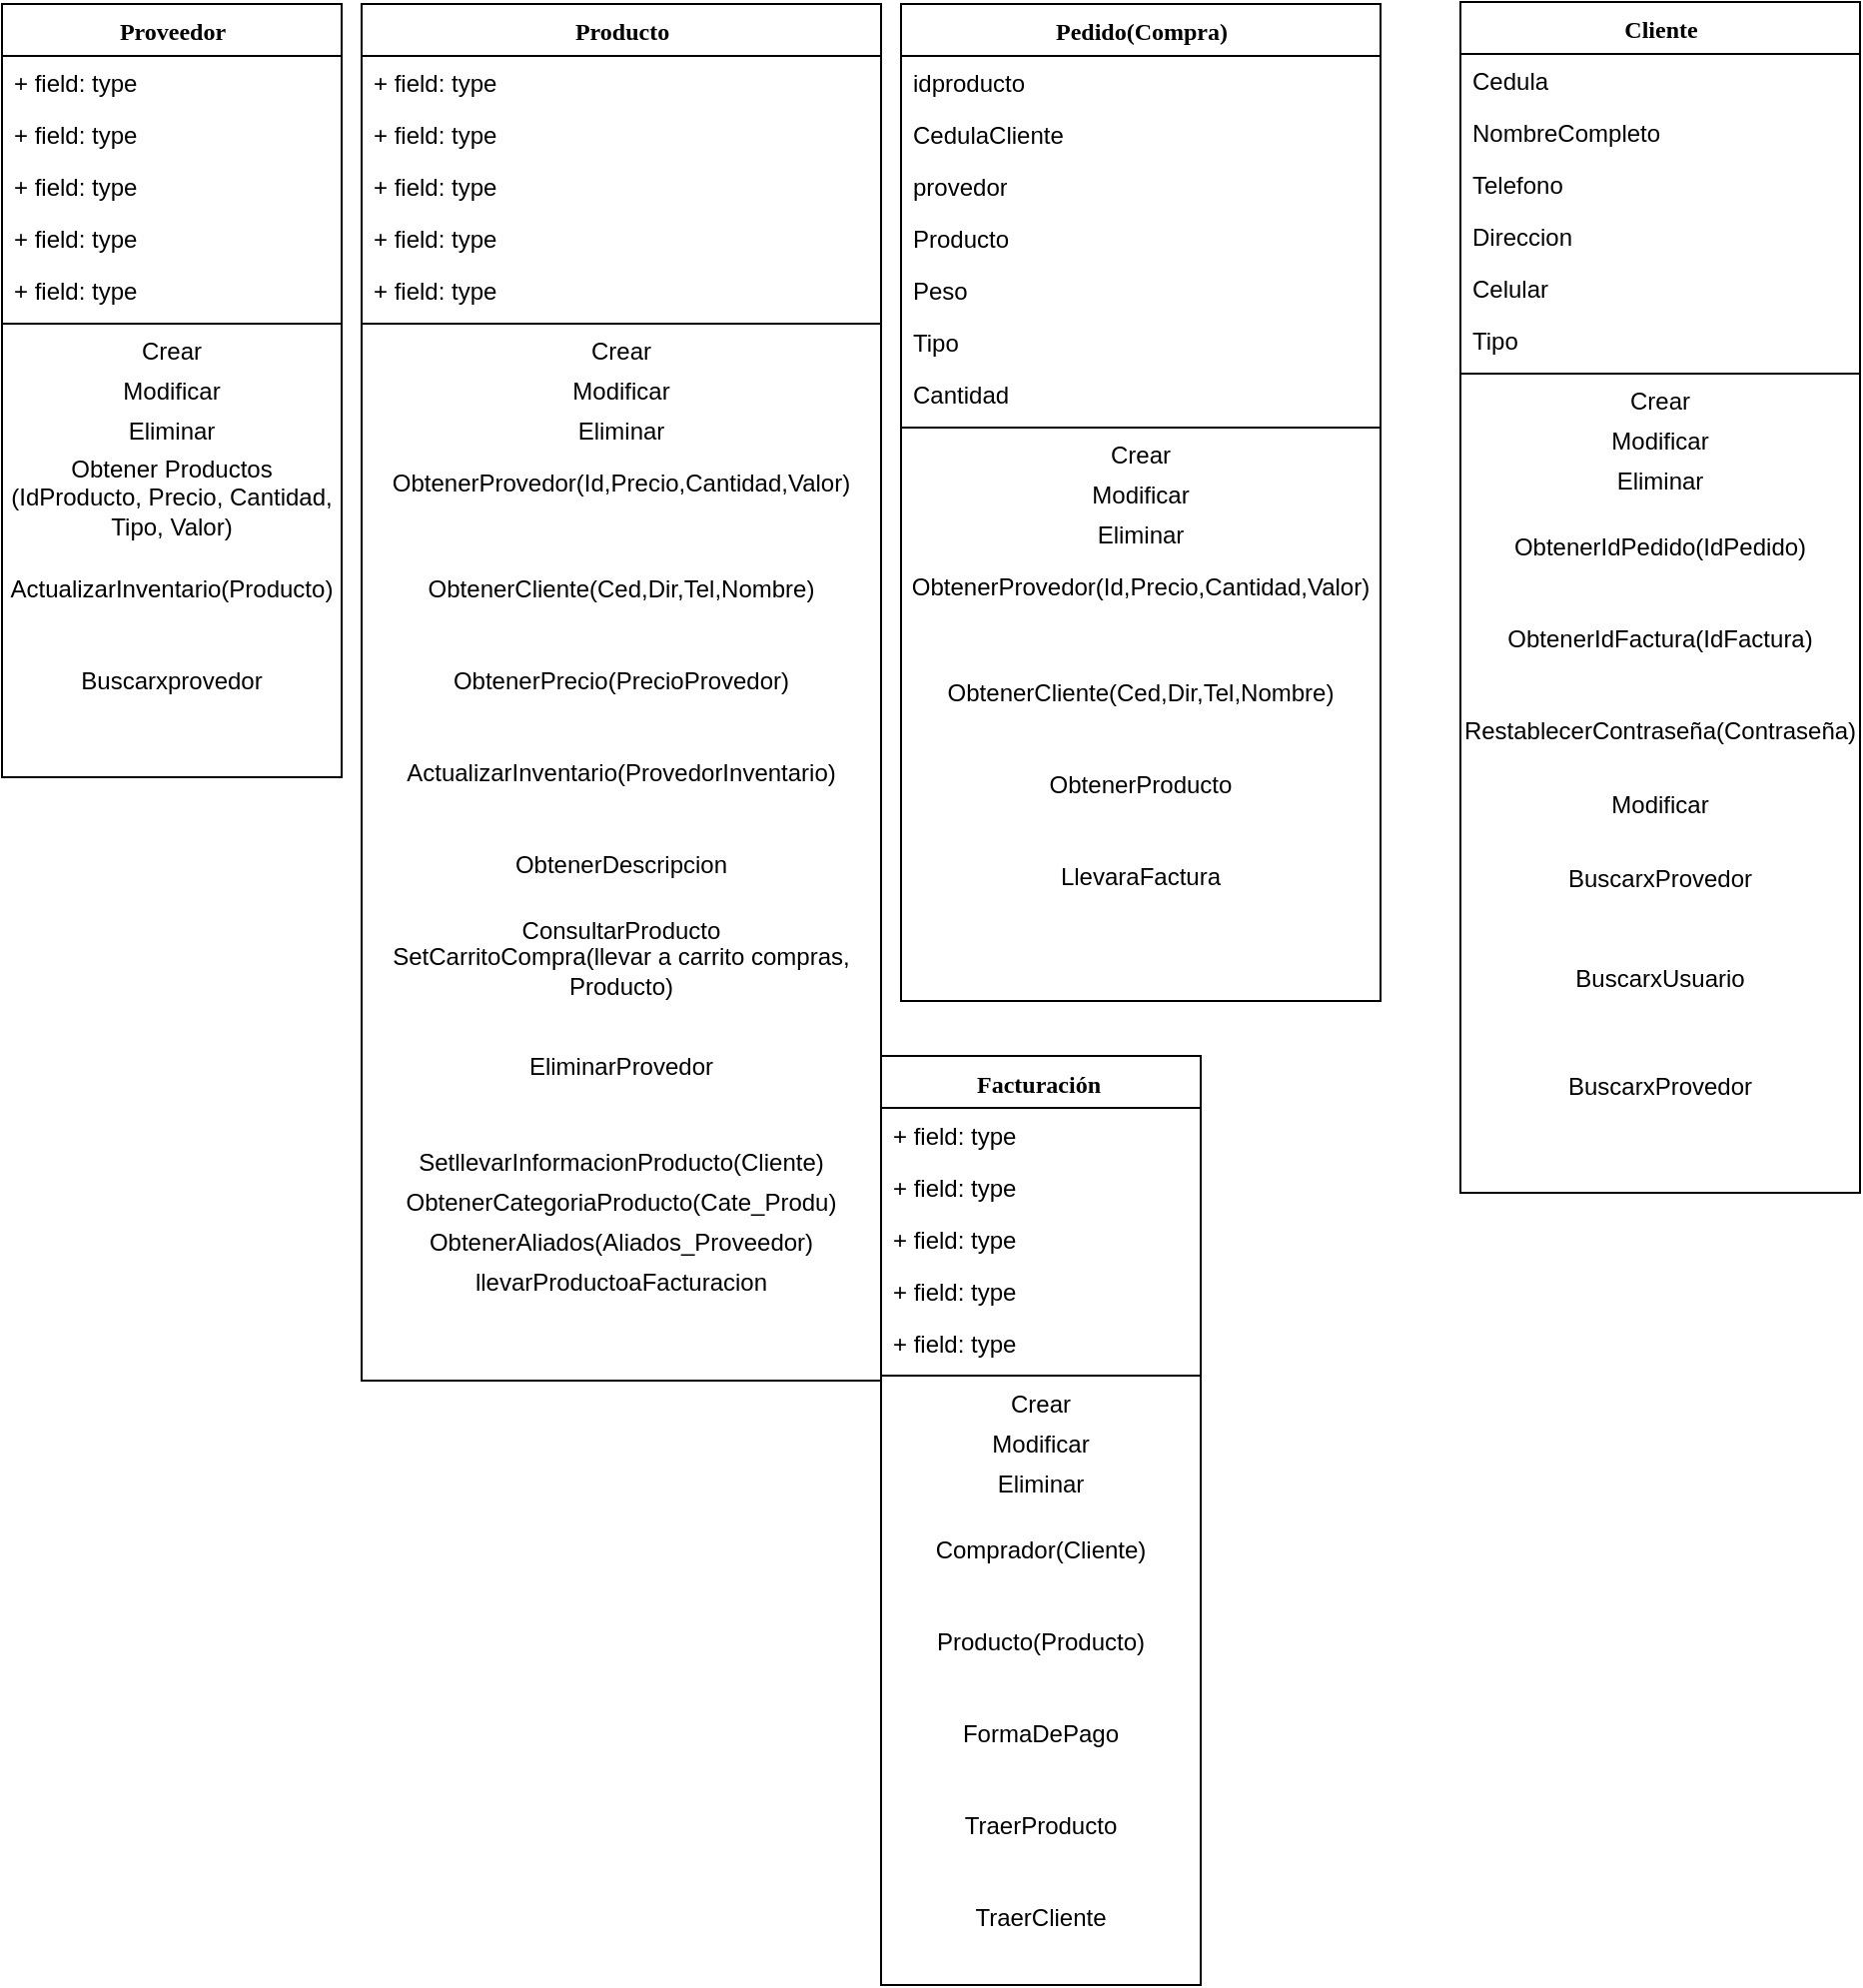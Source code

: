 <mxfile version="10.6.0" type="github"><diagram name="Page-1" id="9f46799a-70d6-7492-0946-bef42562c5a5"><mxGraphModel dx="1074" dy="616" grid="1" gridSize="10" guides="1" tooltips="1" connect="1" arrows="1" fold="1" page="1" pageScale="1" pageWidth="1100" pageHeight="850" background="#ffffff" math="0" shadow="0"><root><mxCell id="0"/><mxCell id="1" parent="0"/><mxCell id="78961159f06e98e8-30" value="Proveedor" style="swimlane;html=1;fontStyle=1;align=center;verticalAlign=top;childLayout=stackLayout;horizontal=1;startSize=26;horizontalStack=0;resizeParent=1;resizeLast=0;collapsible=1;marginBottom=0;swimlaneFillColor=#ffffff;rounded=0;shadow=0;comic=0;labelBackgroundColor=none;strokeColor=#000000;strokeWidth=1;fillColor=none;fontFamily=Verdana;fontSize=12;fontColor=#000000;" parent="1" vertex="1"><mxGeometry x="190" y="81" width="170" height="387" as="geometry"/></mxCell><mxCell id="78961159f06e98e8-31" value="+ field: type" style="text;html=1;strokeColor=none;fillColor=none;align=left;verticalAlign=top;spacingLeft=4;spacingRight=4;whiteSpace=wrap;overflow=hidden;rotatable=0;points=[[0,0.5],[1,0.5]];portConstraint=eastwest;" parent="78961159f06e98e8-30" vertex="1"><mxGeometry y="26" width="170" height="26" as="geometry"/></mxCell><mxCell id="78961159f06e98e8-32" value="+ field: type" style="text;html=1;strokeColor=none;fillColor=none;align=left;verticalAlign=top;spacingLeft=4;spacingRight=4;whiteSpace=wrap;overflow=hidden;rotatable=0;points=[[0,0.5],[1,0.5]];portConstraint=eastwest;" parent="78961159f06e98e8-30" vertex="1"><mxGeometry y="52" width="170" height="26" as="geometry"/></mxCell><mxCell id="78961159f06e98e8-33" value="+ field: type" style="text;html=1;strokeColor=none;fillColor=none;align=left;verticalAlign=top;spacingLeft=4;spacingRight=4;whiteSpace=wrap;overflow=hidden;rotatable=0;points=[[0,0.5],[1,0.5]];portConstraint=eastwest;" parent="78961159f06e98e8-30" vertex="1"><mxGeometry y="78" width="170" height="26" as="geometry"/></mxCell><mxCell id="78961159f06e98e8-34" value="+ field: type" style="text;html=1;strokeColor=none;fillColor=none;align=left;verticalAlign=top;spacingLeft=4;spacingRight=4;whiteSpace=wrap;overflow=hidden;rotatable=0;points=[[0,0.5],[1,0.5]];portConstraint=eastwest;" parent="78961159f06e98e8-30" vertex="1"><mxGeometry y="104" width="170" height="26" as="geometry"/></mxCell><mxCell id="78961159f06e98e8-36" value="+ field: type" style="text;html=1;strokeColor=none;fillColor=none;align=left;verticalAlign=top;spacingLeft=4;spacingRight=4;whiteSpace=wrap;overflow=hidden;rotatable=0;points=[[0,0.5],[1,0.5]];portConstraint=eastwest;" parent="78961159f06e98e8-30" vertex="1"><mxGeometry y="130" width="170" height="26" as="geometry"/></mxCell><mxCell id="78961159f06e98e8-38" value="" style="line;html=1;strokeWidth=1;fillColor=none;align=left;verticalAlign=middle;spacingTop=-1;spacingLeft=3;spacingRight=3;rotatable=0;labelPosition=right;points=[];portConstraint=eastwest;" parent="78961159f06e98e8-30" vertex="1"><mxGeometry y="156" width="170" height="8" as="geometry"/></mxCell><mxCell id="1F3ZZn_DFrRLebrLhPAO-1" value="Crear" style="text;html=1;strokeColor=none;fillColor=none;align=center;verticalAlign=middle;whiteSpace=wrap;rounded=0;" parent="78961159f06e98e8-30" vertex="1"><mxGeometry y="164" width="170" height="20" as="geometry"/></mxCell><mxCell id="1F3ZZn_DFrRLebrLhPAO-2" value="Modificar" style="text;html=1;strokeColor=none;fillColor=none;align=center;verticalAlign=middle;whiteSpace=wrap;rounded=0;" parent="78961159f06e98e8-30" vertex="1"><mxGeometry y="184" width="170" height="20" as="geometry"/></mxCell><mxCell id="1F3ZZn_DFrRLebrLhPAO-10" value="Eliminar" style="text;html=1;strokeColor=none;fillColor=none;align=center;verticalAlign=middle;whiteSpace=wrap;rounded=0;" parent="78961159f06e98e8-30" vertex="1"><mxGeometry y="204" width="170" height="20" as="geometry"/></mxCell><mxCell id="1F3ZZn_DFrRLebrLhPAO-4" value="Obtener Productos (IdProducto, Precio, Cantidad, Tipo, Valor)" style="text;html=1;strokeColor=none;fillColor=none;align=center;verticalAlign=middle;whiteSpace=wrap;rounded=0;" parent="78961159f06e98e8-30" vertex="1"><mxGeometry y="224" width="170" height="46" as="geometry"/></mxCell><mxCell id="pWadRWAF-90wM3f6mrkz-18" value="ActualizarInventario(Producto)" style="text;html=1;strokeColor=none;fillColor=none;align=center;verticalAlign=middle;whiteSpace=wrap;rounded=0;" parent="78961159f06e98e8-30" vertex="1"><mxGeometry y="270" width="170" height="46" as="geometry"/></mxCell><mxCell id="1F3ZZn_DFrRLebrLhPAO-13" value="Pedido(Compra)" style="swimlane;html=1;fontStyle=1;align=center;verticalAlign=top;childLayout=stackLayout;horizontal=1;startSize=26;horizontalStack=0;resizeParent=1;resizeLast=0;collapsible=1;marginBottom=0;swimlaneFillColor=#ffffff;rounded=0;shadow=0;comic=0;labelBackgroundColor=none;strokeColor=#000000;strokeWidth=1;fillColor=none;fontFamily=Verdana;fontSize=12;fontColor=#000000;" parent="1" vertex="1"><mxGeometry x="640" y="81" width="240" height="499" as="geometry"/></mxCell><mxCell id="1F3ZZn_DFrRLebrLhPAO-14" value="idproducto" style="text;html=1;strokeColor=none;fillColor=none;align=left;verticalAlign=top;spacingLeft=4;spacingRight=4;whiteSpace=wrap;overflow=hidden;rotatable=0;points=[[0,0.5],[1,0.5]];portConstraint=eastwest;" parent="1F3ZZn_DFrRLebrLhPAO-13" vertex="1"><mxGeometry y="26" width="240" height="26" as="geometry"/></mxCell><mxCell id="1F3ZZn_DFrRLebrLhPAO-15" value="CedulaCliente" style="text;html=1;strokeColor=none;fillColor=none;align=left;verticalAlign=top;spacingLeft=4;spacingRight=4;whiteSpace=wrap;overflow=hidden;rotatable=0;points=[[0,0.5],[1,0.5]];portConstraint=eastwest;" parent="1F3ZZn_DFrRLebrLhPAO-13" vertex="1"><mxGeometry y="52" width="240" height="26" as="geometry"/></mxCell><mxCell id="1F3ZZn_DFrRLebrLhPAO-16" value="provedor" style="text;html=1;strokeColor=none;fillColor=none;align=left;verticalAlign=top;spacingLeft=4;spacingRight=4;whiteSpace=wrap;overflow=hidden;rotatable=0;points=[[0,0.5],[1,0.5]];portConstraint=eastwest;" parent="1F3ZZn_DFrRLebrLhPAO-13" vertex="1"><mxGeometry y="78" width="240" height="26" as="geometry"/></mxCell><mxCell id="1F3ZZn_DFrRLebrLhPAO-17" value="Producto" style="text;html=1;strokeColor=none;fillColor=none;align=left;verticalAlign=top;spacingLeft=4;spacingRight=4;whiteSpace=wrap;overflow=hidden;rotatable=0;points=[[0,0.5],[1,0.5]];portConstraint=eastwest;" parent="1F3ZZn_DFrRLebrLhPAO-13" vertex="1"><mxGeometry y="104" width="240" height="26" as="geometry"/></mxCell><mxCell id="rBBtyC2O3I0oxIt0Tceh-10" value="Peso" style="text;strokeColor=none;fillColor=none;align=left;verticalAlign=top;spacingLeft=4;spacingRight=4;overflow=hidden;rotatable=0;points=[[0,0.5],[1,0.5]];portConstraint=eastwest;" vertex="1" parent="1F3ZZn_DFrRLebrLhPAO-13"><mxGeometry y="130" width="240" height="26" as="geometry"/></mxCell><mxCell id="rBBtyC2O3I0oxIt0Tceh-11" value="Tipo" style="text;strokeColor=none;fillColor=none;align=left;verticalAlign=top;spacingLeft=4;spacingRight=4;overflow=hidden;rotatable=0;points=[[0,0.5],[1,0.5]];portConstraint=eastwest;" vertex="1" parent="1F3ZZn_DFrRLebrLhPAO-13"><mxGeometry y="156" width="240" height="26" as="geometry"/></mxCell><mxCell id="1F3ZZn_DFrRLebrLhPAO-18" value="Cantidad" style="text;html=1;strokeColor=none;fillColor=none;align=left;verticalAlign=top;spacingLeft=4;spacingRight=4;whiteSpace=wrap;overflow=hidden;rotatable=0;points=[[0,0.5],[1,0.5]];portConstraint=eastwest;" parent="1F3ZZn_DFrRLebrLhPAO-13" vertex="1"><mxGeometry y="182" width="240" height="26" as="geometry"/></mxCell><mxCell id="1F3ZZn_DFrRLebrLhPAO-19" value="" style="line;html=1;strokeWidth=1;fillColor=none;align=left;verticalAlign=middle;spacingTop=-1;spacingLeft=3;spacingRight=3;rotatable=0;labelPosition=right;points=[];portConstraint=eastwest;" parent="1F3ZZn_DFrRLebrLhPAO-13" vertex="1"><mxGeometry y="208" width="240" height="8" as="geometry"/></mxCell><mxCell id="1F3ZZn_DFrRLebrLhPAO-20" value="Crear" style="text;html=1;strokeColor=none;fillColor=none;align=center;verticalAlign=middle;whiteSpace=wrap;rounded=0;" parent="1F3ZZn_DFrRLebrLhPAO-13" vertex="1"><mxGeometry y="216" width="240" height="20" as="geometry"/></mxCell><mxCell id="1F3ZZn_DFrRLebrLhPAO-21" value="Modificar" style="text;html=1;strokeColor=none;fillColor=none;align=center;verticalAlign=middle;whiteSpace=wrap;rounded=0;" parent="1F3ZZn_DFrRLebrLhPAO-13" vertex="1"><mxGeometry y="236" width="240" height="20" as="geometry"/></mxCell><mxCell id="1F3ZZn_DFrRLebrLhPAO-22" value="Eliminar" style="text;html=1;strokeColor=none;fillColor=none;align=center;verticalAlign=middle;whiteSpace=wrap;rounded=0;" parent="1F3ZZn_DFrRLebrLhPAO-13" vertex="1"><mxGeometry y="256" width="240" height="20" as="geometry"/></mxCell><mxCell id="1F3ZZn_DFrRLebrLhPAO-23" value="ObtenerProvedor(Id,Precio,Cantidad,Valor)&lt;br&gt;&lt;br&gt;" style="text;html=1;strokeColor=none;fillColor=none;align=center;verticalAlign=middle;whiteSpace=wrap;rounded=0;" parent="1F3ZZn_DFrRLebrLhPAO-13" vertex="1"><mxGeometry y="276" width="240" height="46" as="geometry"/></mxCell><mxCell id="1F3ZZn_DFrRLebrLhPAO-25" value="ObtenerCliente(Ced,Dir,Tel,Nombre)&lt;br&gt;" style="text;html=1;strokeColor=none;fillColor=none;align=center;verticalAlign=middle;whiteSpace=wrap;rounded=0;" parent="1F3ZZn_DFrRLebrLhPAO-13" vertex="1"><mxGeometry y="322" width="240" height="46" as="geometry"/></mxCell><mxCell id="1F3ZZn_DFrRLebrLhPAO-39" value="ObtenerProducto&lt;br&gt;" style="text;html=1;strokeColor=none;fillColor=none;align=center;verticalAlign=middle;whiteSpace=wrap;rounded=0;" parent="1F3ZZn_DFrRLebrLhPAO-13" vertex="1"><mxGeometry y="368" width="240" height="46" as="geometry"/></mxCell><mxCell id="pWadRWAF-90wM3f6mrkz-14" value="LlevaraFactura&lt;br&gt;" style="text;html=1;strokeColor=none;fillColor=none;align=center;verticalAlign=middle;whiteSpace=wrap;rounded=0;" parent="1F3ZZn_DFrRLebrLhPAO-13" vertex="1"><mxGeometry y="414" width="240" height="46" as="geometry"/></mxCell><mxCell id="1F3ZZn_DFrRLebrLhPAO-27" value="Producto" style="swimlane;html=1;fontStyle=1;align=center;verticalAlign=top;childLayout=stackLayout;horizontal=1;startSize=26;horizontalStack=0;resizeParent=1;resizeLast=0;collapsible=1;marginBottom=0;swimlaneFillColor=#ffffff;rounded=0;shadow=0;comic=0;labelBackgroundColor=none;strokeColor=#000000;strokeWidth=1;fillColor=none;fontFamily=Verdana;fontSize=12;fontColor=#000000;" parent="1" vertex="1"><mxGeometry x="370" y="81" width="260" height="689" as="geometry"/></mxCell><mxCell id="1F3ZZn_DFrRLebrLhPAO-28" value="+ field: type" style="text;html=1;strokeColor=none;fillColor=none;align=left;verticalAlign=top;spacingLeft=4;spacingRight=4;whiteSpace=wrap;overflow=hidden;rotatable=0;points=[[0,0.5],[1,0.5]];portConstraint=eastwest;" parent="1F3ZZn_DFrRLebrLhPAO-27" vertex="1"><mxGeometry y="26" width="260" height="26" as="geometry"/></mxCell><mxCell id="1F3ZZn_DFrRLebrLhPAO-29" value="+ field: type" style="text;html=1;strokeColor=none;fillColor=none;align=left;verticalAlign=top;spacingLeft=4;spacingRight=4;whiteSpace=wrap;overflow=hidden;rotatable=0;points=[[0,0.5],[1,0.5]];portConstraint=eastwest;" parent="1F3ZZn_DFrRLebrLhPAO-27" vertex="1"><mxGeometry y="52" width="260" height="26" as="geometry"/></mxCell><mxCell id="1F3ZZn_DFrRLebrLhPAO-30" value="+ field: type" style="text;html=1;strokeColor=none;fillColor=none;align=left;verticalAlign=top;spacingLeft=4;spacingRight=4;whiteSpace=wrap;overflow=hidden;rotatable=0;points=[[0,0.5],[1,0.5]];portConstraint=eastwest;" parent="1F3ZZn_DFrRLebrLhPAO-27" vertex="1"><mxGeometry y="78" width="260" height="26" as="geometry"/></mxCell><mxCell id="1F3ZZn_DFrRLebrLhPAO-31" value="+ field: type" style="text;html=1;strokeColor=none;fillColor=none;align=left;verticalAlign=top;spacingLeft=4;spacingRight=4;whiteSpace=wrap;overflow=hidden;rotatable=0;points=[[0,0.5],[1,0.5]];portConstraint=eastwest;" parent="1F3ZZn_DFrRLebrLhPAO-27" vertex="1"><mxGeometry y="104" width="260" height="26" as="geometry"/></mxCell><mxCell id="1F3ZZn_DFrRLebrLhPAO-32" value="+ field: type" style="text;html=1;strokeColor=none;fillColor=none;align=left;verticalAlign=top;spacingLeft=4;spacingRight=4;whiteSpace=wrap;overflow=hidden;rotatable=0;points=[[0,0.5],[1,0.5]];portConstraint=eastwest;" parent="1F3ZZn_DFrRLebrLhPAO-27" vertex="1"><mxGeometry y="130" width="260" height="26" as="geometry"/></mxCell><mxCell id="1F3ZZn_DFrRLebrLhPAO-33" value="" style="line;html=1;strokeWidth=1;fillColor=none;align=left;verticalAlign=middle;spacingTop=-1;spacingLeft=3;spacingRight=3;rotatable=0;labelPosition=right;points=[];portConstraint=eastwest;" parent="1F3ZZn_DFrRLebrLhPAO-27" vertex="1"><mxGeometry y="156" width="260" height="8" as="geometry"/></mxCell><mxCell id="1F3ZZn_DFrRLebrLhPAO-34" value="Crear" style="text;html=1;strokeColor=none;fillColor=none;align=center;verticalAlign=middle;whiteSpace=wrap;rounded=0;" parent="1F3ZZn_DFrRLebrLhPAO-27" vertex="1"><mxGeometry y="164" width="260" height="20" as="geometry"/></mxCell><mxCell id="1F3ZZn_DFrRLebrLhPAO-35" value="Modificar" style="text;html=1;strokeColor=none;fillColor=none;align=center;verticalAlign=middle;whiteSpace=wrap;rounded=0;" parent="1F3ZZn_DFrRLebrLhPAO-27" vertex="1"><mxGeometry y="184" width="260" height="20" as="geometry"/></mxCell><mxCell id="1F3ZZn_DFrRLebrLhPAO-36" value="Eliminar" style="text;html=1;strokeColor=none;fillColor=none;align=center;verticalAlign=middle;whiteSpace=wrap;rounded=0;" parent="1F3ZZn_DFrRLebrLhPAO-27" vertex="1"><mxGeometry y="204" width="260" height="20" as="geometry"/></mxCell><mxCell id="1F3ZZn_DFrRLebrLhPAO-37" value="ObtenerProvedor(Id,Precio,Cantidad,Valor)&lt;br&gt;&lt;br&gt;" style="text;html=1;strokeColor=none;fillColor=none;align=center;verticalAlign=middle;whiteSpace=wrap;rounded=0;" parent="1F3ZZn_DFrRLebrLhPAO-27" vertex="1"><mxGeometry y="224" width="260" height="46" as="geometry"/></mxCell><mxCell id="1F3ZZn_DFrRLebrLhPAO-38" value="ObtenerCliente(Ced,Dir,Tel,Nombre)&lt;br&gt;" style="text;html=1;strokeColor=none;fillColor=none;align=center;verticalAlign=middle;whiteSpace=wrap;rounded=0;" parent="1F3ZZn_DFrRLebrLhPAO-27" vertex="1"><mxGeometry y="270" width="260" height="46" as="geometry"/></mxCell><mxCell id="1F3ZZn_DFrRLebrLhPAO-40" value="ObtenerPrecio(PrecioProvedor)&lt;br&gt;" style="text;html=1;strokeColor=none;fillColor=none;align=center;verticalAlign=middle;whiteSpace=wrap;rounded=0;" parent="1F3ZZn_DFrRLebrLhPAO-27" vertex="1"><mxGeometry y="316" width="260" height="46" as="geometry"/></mxCell><mxCell id="1F3ZZn_DFrRLebrLhPAO-41" value="ActualizarInventario(ProvedorInventario)&lt;br&gt;" style="text;html=1;strokeColor=none;fillColor=none;align=center;verticalAlign=middle;whiteSpace=wrap;rounded=0;" parent="1F3ZZn_DFrRLebrLhPAO-27" vertex="1"><mxGeometry y="362" width="260" height="46" as="geometry"/></mxCell><mxCell id="1F3ZZn_DFrRLebrLhPAO-42" value="ObtenerDescripcion" style="text;html=1;strokeColor=none;fillColor=none;align=center;verticalAlign=middle;whiteSpace=wrap;rounded=0;" parent="1F3ZZn_DFrRLebrLhPAO-27" vertex="1"><mxGeometry y="408" width="260" height="46" as="geometry"/></mxCell><mxCell id="1F3ZZn_DFrRLebrLhPAO-43" value="ConsultarProducto" style="text;html=1;strokeColor=none;fillColor=none;align=center;verticalAlign=middle;whiteSpace=wrap;rounded=0;" parent="1F3ZZn_DFrRLebrLhPAO-27" vertex="1"><mxGeometry y="454" width="260" height="20" as="geometry"/></mxCell><mxCell id="1F3ZZn_DFrRLebrLhPAO-45" value="SetCarritoCompra(llevar a carrito compras, Producto)" style="text;html=1;strokeColor=none;fillColor=none;align=center;verticalAlign=middle;whiteSpace=wrap;rounded=0;" parent="1F3ZZn_DFrRLebrLhPAO-27" vertex="1"><mxGeometry y="474" width="260" height="20" as="geometry"/></mxCell><mxCell id="1F3ZZn_DFrRLebrLhPAO-47" value="EliminarProvedor" style="text;html=1;strokeColor=none;fillColor=none;align=center;verticalAlign=middle;whiteSpace=wrap;rounded=0;" parent="1F3ZZn_DFrRLebrLhPAO-27" vertex="1"><mxGeometry y="494" width="260" height="76" as="geometry"/></mxCell><mxCell id="1F3ZZn_DFrRLebrLhPAO-44" value="SetllevarInformacionProducto(Cliente)" style="text;html=1;strokeColor=none;fillColor=none;align=center;verticalAlign=middle;whiteSpace=wrap;rounded=0;" parent="1F3ZZn_DFrRLebrLhPAO-27" vertex="1"><mxGeometry y="570" width="260" height="20" as="geometry"/></mxCell><mxCell id="1F3ZZn_DFrRLebrLhPAO-48" value="ObtenerCategoriaProducto(Cate_Produ)" style="text;html=1;strokeColor=none;fillColor=none;align=center;verticalAlign=middle;whiteSpace=wrap;rounded=0;" parent="1F3ZZn_DFrRLebrLhPAO-27" vertex="1"><mxGeometry y="590" width="260" height="20" as="geometry"/></mxCell><mxCell id="1F3ZZn_DFrRLebrLhPAO-49" value="ObtenerAliados(Aliados_Proveedor)" style="text;html=1;strokeColor=none;fillColor=none;align=center;verticalAlign=middle;whiteSpace=wrap;rounded=0;" parent="1F3ZZn_DFrRLebrLhPAO-27" vertex="1"><mxGeometry y="610" width="260" height="20" as="geometry"/></mxCell><mxCell id="1F3ZZn_DFrRLebrLhPAO-66" value="llevarProductoaFacturacion" style="text;html=1;strokeColor=none;fillColor=none;align=center;verticalAlign=middle;whiteSpace=wrap;rounded=0;" parent="1F3ZZn_DFrRLebrLhPAO-27" vertex="1"><mxGeometry y="630" width="260" height="20" as="geometry"/></mxCell><mxCell id="1F3ZZn_DFrRLebrLhPAO-50" value="Facturación&amp;nbsp;" style="swimlane;html=1;fontStyle=1;align=center;verticalAlign=top;childLayout=stackLayout;horizontal=1;startSize=26;horizontalStack=0;resizeParent=1;resizeLast=0;collapsible=1;marginBottom=0;swimlaneFillColor=#ffffff;rounded=0;shadow=0;comic=0;labelBackgroundColor=none;strokeColor=#000000;strokeWidth=1;fillColor=none;fontFamily=Verdana;fontSize=12;fontColor=#000000;" parent="1" vertex="1"><mxGeometry x="630" y="607.5" width="160" height="465" as="geometry"/></mxCell><mxCell id="1F3ZZn_DFrRLebrLhPAO-51" value="+ field: type" style="text;html=1;strokeColor=none;fillColor=none;align=left;verticalAlign=top;spacingLeft=4;spacingRight=4;whiteSpace=wrap;overflow=hidden;rotatable=0;points=[[0,0.5],[1,0.5]];portConstraint=eastwest;" parent="1F3ZZn_DFrRLebrLhPAO-50" vertex="1"><mxGeometry y="26" width="160" height="26" as="geometry"/></mxCell><mxCell id="1F3ZZn_DFrRLebrLhPAO-52" value="+ field: type" style="text;html=1;strokeColor=none;fillColor=none;align=left;verticalAlign=top;spacingLeft=4;spacingRight=4;whiteSpace=wrap;overflow=hidden;rotatable=0;points=[[0,0.5],[1,0.5]];portConstraint=eastwest;" parent="1F3ZZn_DFrRLebrLhPAO-50" vertex="1"><mxGeometry y="52" width="160" height="26" as="geometry"/></mxCell><mxCell id="1F3ZZn_DFrRLebrLhPAO-53" value="+ field: type" style="text;html=1;strokeColor=none;fillColor=none;align=left;verticalAlign=top;spacingLeft=4;spacingRight=4;whiteSpace=wrap;overflow=hidden;rotatable=0;points=[[0,0.5],[1,0.5]];portConstraint=eastwest;" parent="1F3ZZn_DFrRLebrLhPAO-50" vertex="1"><mxGeometry y="78" width="160" height="26" as="geometry"/></mxCell><mxCell id="1F3ZZn_DFrRLebrLhPAO-54" value="+ field: type" style="text;html=1;strokeColor=none;fillColor=none;align=left;verticalAlign=top;spacingLeft=4;spacingRight=4;whiteSpace=wrap;overflow=hidden;rotatable=0;points=[[0,0.5],[1,0.5]];portConstraint=eastwest;" parent="1F3ZZn_DFrRLebrLhPAO-50" vertex="1"><mxGeometry y="104" width="160" height="26" as="geometry"/></mxCell><mxCell id="1F3ZZn_DFrRLebrLhPAO-55" value="+ field: type" style="text;html=1;strokeColor=none;fillColor=none;align=left;verticalAlign=top;spacingLeft=4;spacingRight=4;whiteSpace=wrap;overflow=hidden;rotatable=0;points=[[0,0.5],[1,0.5]];portConstraint=eastwest;" parent="1F3ZZn_DFrRLebrLhPAO-50" vertex="1"><mxGeometry y="130" width="160" height="26" as="geometry"/></mxCell><mxCell id="1F3ZZn_DFrRLebrLhPAO-56" value="" style="line;html=1;strokeWidth=1;fillColor=none;align=left;verticalAlign=middle;spacingTop=-1;spacingLeft=3;spacingRight=3;rotatable=0;labelPosition=right;points=[];portConstraint=eastwest;" parent="1F3ZZn_DFrRLebrLhPAO-50" vertex="1"><mxGeometry y="156" width="160" height="8" as="geometry"/></mxCell><mxCell id="1F3ZZn_DFrRLebrLhPAO-57" value="Crear" style="text;html=1;strokeColor=none;fillColor=none;align=center;verticalAlign=middle;whiteSpace=wrap;rounded=0;" parent="1F3ZZn_DFrRLebrLhPAO-50" vertex="1"><mxGeometry y="164" width="160" height="20" as="geometry"/></mxCell><mxCell id="1F3ZZn_DFrRLebrLhPAO-58" value="Modificar" style="text;html=1;strokeColor=none;fillColor=none;align=center;verticalAlign=middle;whiteSpace=wrap;rounded=0;" parent="1F3ZZn_DFrRLebrLhPAO-50" vertex="1"><mxGeometry y="184" width="160" height="20" as="geometry"/></mxCell><mxCell id="1F3ZZn_DFrRLebrLhPAO-59" value="Eliminar" style="text;html=1;strokeColor=none;fillColor=none;align=center;verticalAlign=middle;whiteSpace=wrap;rounded=0;" parent="1F3ZZn_DFrRLebrLhPAO-50" vertex="1"><mxGeometry y="204" width="160" height="20" as="geometry"/></mxCell><mxCell id="1F3ZZn_DFrRLebrLhPAO-60" value="Comprador(Cliente)" style="text;html=1;strokeColor=none;fillColor=none;align=center;verticalAlign=middle;whiteSpace=wrap;rounded=0;" parent="1F3ZZn_DFrRLebrLhPAO-50" vertex="1"><mxGeometry y="224" width="160" height="46" as="geometry"/></mxCell><mxCell id="1F3ZZn_DFrRLebrLhPAO-61" value="Producto(Producto)" style="text;html=1;strokeColor=none;fillColor=none;align=center;verticalAlign=middle;whiteSpace=wrap;rounded=0;" parent="1F3ZZn_DFrRLebrLhPAO-50" vertex="1"><mxGeometry y="270" width="160" height="46" as="geometry"/></mxCell><mxCell id="1F3ZZn_DFrRLebrLhPAO-63" value="FormaDePago" style="text;html=1;strokeColor=none;fillColor=none;align=center;verticalAlign=middle;whiteSpace=wrap;rounded=0;" parent="1F3ZZn_DFrRLebrLhPAO-50" vertex="1"><mxGeometry y="316" width="160" height="46" as="geometry"/></mxCell><mxCell id="1F3ZZn_DFrRLebrLhPAO-64" value="TraerProducto" style="text;html=1;strokeColor=none;fillColor=none;align=center;verticalAlign=middle;whiteSpace=wrap;rounded=0;" parent="1F3ZZn_DFrRLebrLhPAO-50" vertex="1"><mxGeometry y="362" width="160" height="46" as="geometry"/></mxCell><mxCell id="1F3ZZn_DFrRLebrLhPAO-65" value="TraerCliente" style="text;html=1;strokeColor=none;fillColor=none;align=center;verticalAlign=middle;whiteSpace=wrap;rounded=0;" parent="1F3ZZn_DFrRLebrLhPAO-50" vertex="1"><mxGeometry y="408" width="160" height="46" as="geometry"/></mxCell><mxCell id="pWadRWAF-90wM3f6mrkz-1" value="Cliente" style="swimlane;html=1;fontStyle=1;align=center;verticalAlign=top;childLayout=stackLayout;horizontal=1;startSize=26;horizontalStack=0;resizeParent=1;resizeLast=0;collapsible=1;marginBottom=0;swimlaneFillColor=#ffffff;rounded=0;shadow=0;comic=0;labelBackgroundColor=none;strokeColor=#000000;strokeWidth=1;fillColor=none;fontFamily=Verdana;fontSize=12;fontColor=#000000;" parent="1" vertex="1"><mxGeometry x="920" y="80" width="200" height="596" as="geometry"/></mxCell><mxCell id="pWadRWAF-90wM3f6mrkz-3" value="Cedula" style="text;html=1;strokeColor=none;fillColor=none;align=left;verticalAlign=top;spacingLeft=4;spacingRight=4;whiteSpace=wrap;overflow=hidden;rotatable=0;points=[[0,0.5],[1,0.5]];portConstraint=eastwest;" parent="pWadRWAF-90wM3f6mrkz-1" vertex="1"><mxGeometry y="26" width="200" height="26" as="geometry"/></mxCell><mxCell id="pWadRWAF-90wM3f6mrkz-4" value="NombreCompleto" style="text;html=1;strokeColor=none;fillColor=none;align=left;verticalAlign=top;spacingLeft=4;spacingRight=4;whiteSpace=wrap;overflow=hidden;rotatable=0;points=[[0,0.5],[1,0.5]];portConstraint=eastwest;" parent="pWadRWAF-90wM3f6mrkz-1" vertex="1"><mxGeometry y="52" width="200" height="26" as="geometry"/></mxCell><mxCell id="pWadRWAF-90wM3f6mrkz-5" value="Telefono" style="text;html=1;strokeColor=none;fillColor=none;align=left;verticalAlign=top;spacingLeft=4;spacingRight=4;whiteSpace=wrap;overflow=hidden;rotatable=0;points=[[0,0.5],[1,0.5]];portConstraint=eastwest;" parent="pWadRWAF-90wM3f6mrkz-1" vertex="1"><mxGeometry y="78" width="200" height="26" as="geometry"/></mxCell><mxCell id="pWadRWAF-90wM3f6mrkz-6" value="Direccion" style="text;html=1;strokeColor=none;fillColor=none;align=left;verticalAlign=top;spacingLeft=4;spacingRight=4;whiteSpace=wrap;overflow=hidden;rotatable=0;points=[[0,0.5],[1,0.5]];portConstraint=eastwest;" parent="pWadRWAF-90wM3f6mrkz-1" vertex="1"><mxGeometry y="104" width="200" height="26" as="geometry"/></mxCell><mxCell id="rBBtyC2O3I0oxIt0Tceh-2" value="Celular" style="text;html=1;strokeColor=none;fillColor=none;align=left;verticalAlign=top;spacingLeft=4;spacingRight=4;whiteSpace=wrap;overflow=hidden;rotatable=0;points=[[0,0.5],[1,0.5]];portConstraint=eastwest;" vertex="1" parent="pWadRWAF-90wM3f6mrkz-1"><mxGeometry y="130" width="200" height="26" as="geometry"/></mxCell><mxCell id="rBBtyC2O3I0oxIt0Tceh-3" value="Tipo" style="text;html=1;strokeColor=none;fillColor=none;align=left;verticalAlign=top;spacingLeft=4;spacingRight=4;whiteSpace=wrap;overflow=hidden;rotatable=0;points=[[0,0.5],[1,0.5]];portConstraint=eastwest;" vertex="1" parent="pWadRWAF-90wM3f6mrkz-1"><mxGeometry y="156" width="200" height="26" as="geometry"/></mxCell><mxCell id="pWadRWAF-90wM3f6mrkz-7" value="" style="line;html=1;strokeWidth=1;fillColor=none;align=left;verticalAlign=middle;spacingTop=-1;spacingLeft=3;spacingRight=3;rotatable=0;labelPosition=right;points=[];portConstraint=eastwest;" parent="pWadRWAF-90wM3f6mrkz-1" vertex="1"><mxGeometry y="182" width="200" height="8" as="geometry"/></mxCell><mxCell id="pWadRWAF-90wM3f6mrkz-8" value="Crear" style="text;html=1;strokeColor=none;fillColor=none;align=center;verticalAlign=middle;whiteSpace=wrap;rounded=0;" parent="pWadRWAF-90wM3f6mrkz-1" vertex="1"><mxGeometry y="190" width="200" height="20" as="geometry"/></mxCell><mxCell id="pWadRWAF-90wM3f6mrkz-9" value="Modificar" style="text;html=1;strokeColor=none;fillColor=none;align=center;verticalAlign=middle;whiteSpace=wrap;rounded=0;" parent="pWadRWAF-90wM3f6mrkz-1" vertex="1"><mxGeometry y="210" width="200" height="20" as="geometry"/></mxCell><mxCell id="pWadRWAF-90wM3f6mrkz-10" value="Eliminar" style="text;html=1;strokeColor=none;fillColor=none;align=center;verticalAlign=middle;whiteSpace=wrap;rounded=0;" parent="pWadRWAF-90wM3f6mrkz-1" vertex="1"><mxGeometry y="230" width="200" height="20" as="geometry"/></mxCell><mxCell id="pWadRWAF-90wM3f6mrkz-11" value="ObtenerIdPedido(IdPedido)" style="text;html=1;strokeColor=none;fillColor=none;align=center;verticalAlign=middle;whiteSpace=wrap;rounded=0;" parent="pWadRWAF-90wM3f6mrkz-1" vertex="1"><mxGeometry y="250" width="200" height="46" as="geometry"/></mxCell><mxCell id="pWadRWAF-90wM3f6mrkz-12" value="ObtenerIdFactura(IdFactura)" style="text;html=1;strokeColor=none;fillColor=none;align=center;verticalAlign=middle;whiteSpace=wrap;rounded=0;" parent="pWadRWAF-90wM3f6mrkz-1" vertex="1"><mxGeometry y="296" width="200" height="46" as="geometry"/></mxCell><mxCell id="pWadRWAF-90wM3f6mrkz-13" value="RestablecerContraseña(Contraseña)" style="text;html=1;strokeColor=none;fillColor=none;align=center;verticalAlign=middle;whiteSpace=wrap;rounded=0;" parent="pWadRWAF-90wM3f6mrkz-1" vertex="1"><mxGeometry y="342" width="200" height="46" as="geometry"/></mxCell><mxCell id="pWadRWAF-90wM3f6mrkz-15" value="Modificar" style="text;html=1;strokeColor=none;fillColor=none;align=center;verticalAlign=middle;whiteSpace=wrap;rounded=0;" parent="pWadRWAF-90wM3f6mrkz-1" vertex="1"><mxGeometry y="388" width="200" height="28" as="geometry"/></mxCell><mxCell id="pWadRWAF-90wM3f6mrkz-16" value="BuscarxProvedor" style="text;html=1;strokeColor=none;fillColor=none;align=center;verticalAlign=middle;whiteSpace=wrap;rounded=0;" parent="pWadRWAF-90wM3f6mrkz-1" vertex="1"><mxGeometry y="416" width="200" height="46" as="geometry"/></mxCell><mxCell id="pWadRWAF-90wM3f6mrkz-17" value="BuscarxUsuario" style="text;html=1;strokeColor=none;fillColor=none;align=center;verticalAlign=middle;whiteSpace=wrap;rounded=0;" parent="pWadRWAF-90wM3f6mrkz-1" vertex="1"><mxGeometry y="462" width="200" height="54" as="geometry"/></mxCell><mxCell id="pWadRWAF-90wM3f6mrkz-22" value="BuscarxProvedor" style="text;html=1;strokeColor=none;fillColor=none;align=center;verticalAlign=middle;whiteSpace=wrap;rounded=0;" parent="pWadRWAF-90wM3f6mrkz-1" vertex="1"><mxGeometry y="516" width="200" height="54" as="geometry"/></mxCell><mxCell id="pWadRWAF-90wM3f6mrkz-19" value="Buscarxprovedor" style="text;html=1;strokeColor=none;fillColor=none;align=center;verticalAlign=middle;whiteSpace=wrap;rounded=0;" parent="1" vertex="1"><mxGeometry x="190" y="397" width="170" height="46" as="geometry"/></mxCell></root></mxGraphModel></diagram></mxfile>